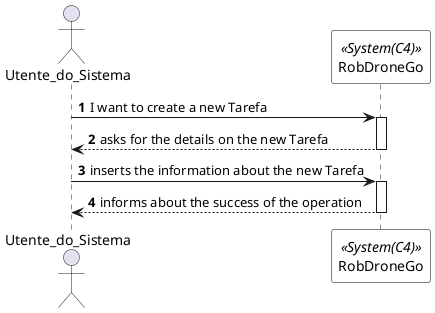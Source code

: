 @startuml createTarefaSSD
autonumber

skinparam sequence {
ParticipantBorderColor black
ParticipantBackgroundColor white
}

actor Utente_do_Sistema as US
participant RobDroneGo as system <<System(C4)>>


US -> system: I want to create a new Tarefa
activate system

system --> US: asks for the details on the new Tarefa
deactivate system

US -> system: inserts the information about the new Tarefa
activate system

system --> US: informs about the success of the operation
deactivate system


deactivate system
deactivate US

@enduml